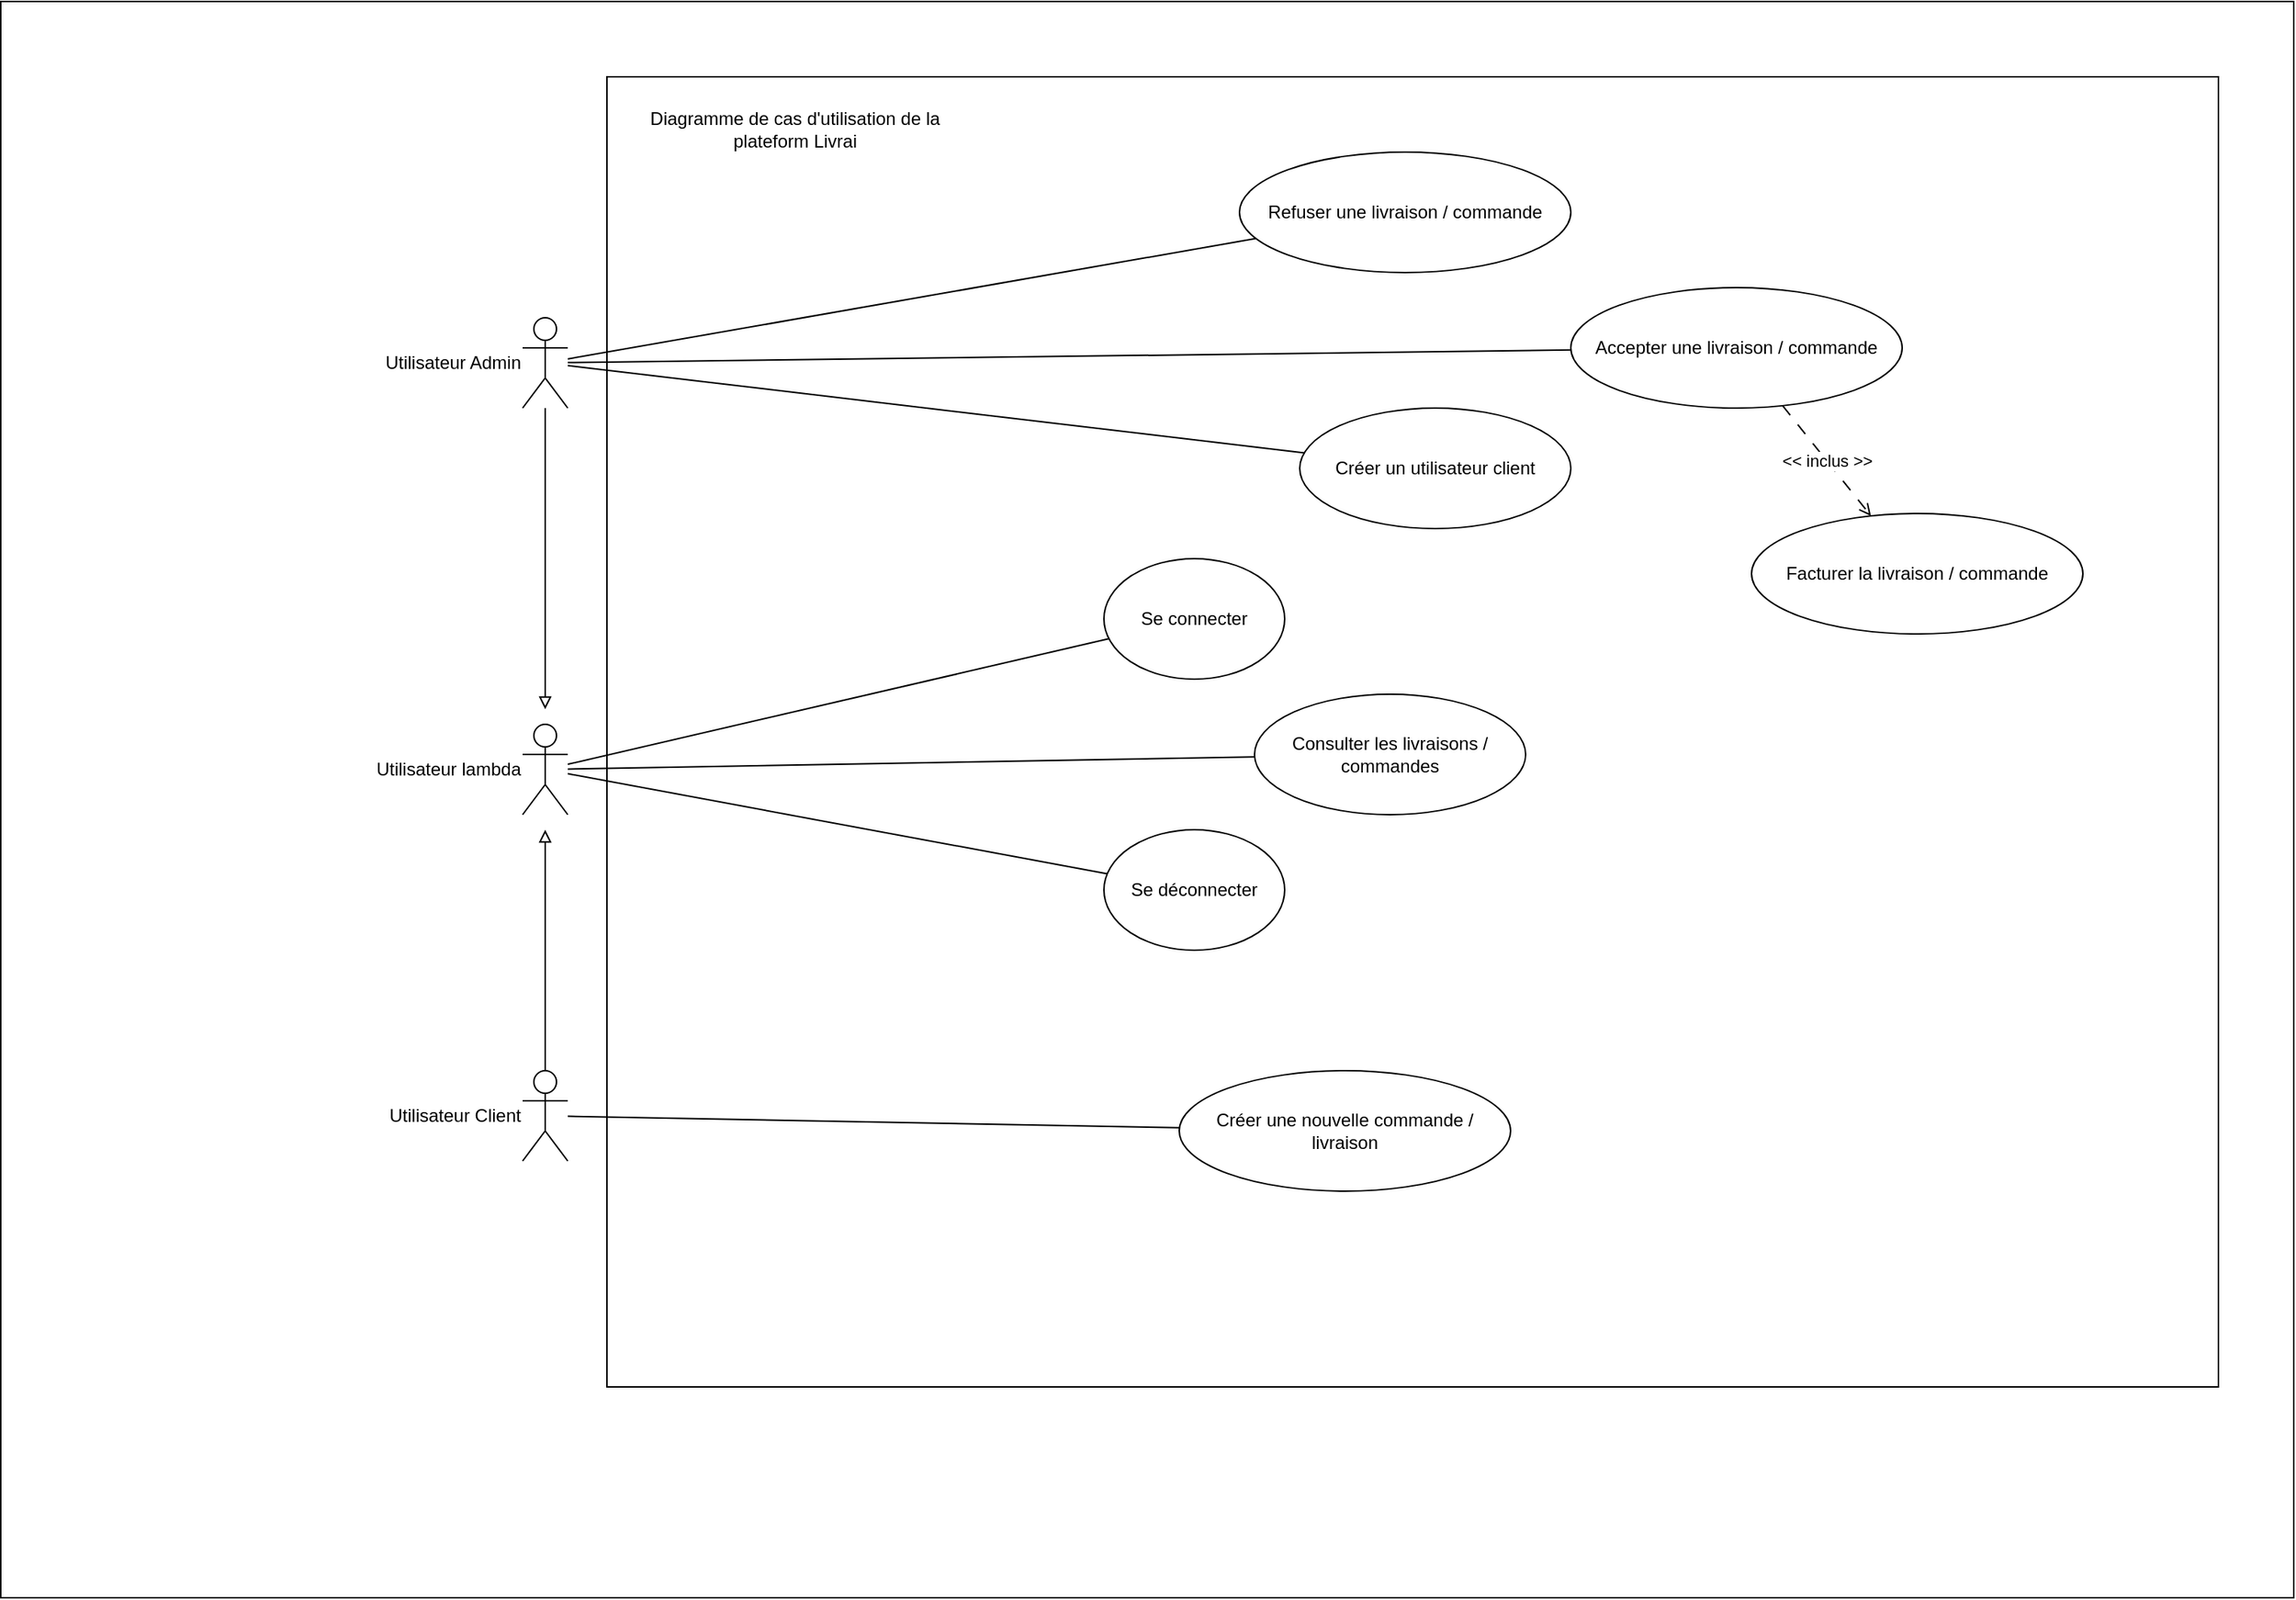 <mxfile version="28.0.6">
  <diagram name="Page-1" id="GBG653Br0PsMUs8cCVEf">
    <mxGraphModel dx="1109" dy="1626" grid="1" gridSize="10" guides="1" tooltips="1" connect="1" arrows="1" fold="1" page="1" pageScale="1" pageWidth="827" pageHeight="1169" math="0" shadow="0">
      <root>
        <mxCell id="0" />
        <mxCell id="1" parent="0" />
        <mxCell id="bqPcW-bE1SxX9tMtWcK8-1" value="" style="rounded=0;whiteSpace=wrap;html=1;movable=0;resizable=0;rotatable=0;deletable=0;editable=0;locked=1;connectable=0;" vertex="1" parent="1">
          <mxGeometry x="37.5" y="20" width="1522.5" height="1060" as="geometry" />
        </mxCell>
        <mxCell id="bqPcW-bE1SxX9tMtWcK8-24" value="" style="rounded=0;whiteSpace=wrap;html=1;" vertex="1" parent="1">
          <mxGeometry x="440" y="70" width="1070" height="870" as="geometry" />
        </mxCell>
        <mxCell id="bqPcW-bE1SxX9tMtWcK8-2" value="Utilisateur Admin" style="shape=umlActor;verticalLabelPosition=middle;verticalAlign=middle;html=1;labelPosition=left;align=right;" vertex="1" parent="1">
          <mxGeometry x="384" y="230" width="30" height="60" as="geometry" />
        </mxCell>
        <mxCell id="bqPcW-bE1SxX9tMtWcK8-3" value="Utilisateur Client" style="shape=umlActor;verticalLabelPosition=middle;verticalAlign=middle;html=1;align=right;labelPosition=left;" vertex="1" parent="1">
          <mxGeometry x="384" y="730" width="30" height="60" as="geometry" />
        </mxCell>
        <mxCell id="bqPcW-bE1SxX9tMtWcK8-4" value="Se connecter" style="ellipse;whiteSpace=wrap;html=1;" vertex="1" parent="1">
          <mxGeometry x="770" y="390" width="120" height="80" as="geometry" />
        </mxCell>
        <mxCell id="bqPcW-bE1SxX9tMtWcK8-5" value="Se déconnecter" style="ellipse;whiteSpace=wrap;html=1;" vertex="1" parent="1">
          <mxGeometry x="770" y="570" width="120" height="80" as="geometry" />
        </mxCell>
        <mxCell id="bqPcW-bE1SxX9tMtWcK8-6" value="Consulter les livraisons / commandes" style="ellipse;whiteSpace=wrap;html=1;" vertex="1" parent="1">
          <mxGeometry x="870" y="480" width="180" height="80" as="geometry" />
        </mxCell>
        <mxCell id="bqPcW-bE1SxX9tMtWcK8-7" value="Créer une nouvelle commande / livraison" style="ellipse;whiteSpace=wrap;html=1;" vertex="1" parent="1">
          <mxGeometry x="820" y="730" width="220" height="80" as="geometry" />
        </mxCell>
        <mxCell id="bqPcW-bE1SxX9tMtWcK8-8" value="Accepter une livraison / commande" style="ellipse;whiteSpace=wrap;html=1;" vertex="1" parent="1">
          <mxGeometry x="1080" y="210" width="220" height="80" as="geometry" />
        </mxCell>
        <mxCell id="bqPcW-bE1SxX9tMtWcK8-9" value="Refuser une livraison / commande" style="ellipse;whiteSpace=wrap;html=1;" vertex="1" parent="1">
          <mxGeometry x="860" y="120" width="220" height="80" as="geometry" />
        </mxCell>
        <mxCell id="bqPcW-bE1SxX9tMtWcK8-10" value="Facturer la livraison / commande" style="ellipse;whiteSpace=wrap;html=1;" vertex="1" parent="1">
          <mxGeometry x="1200" y="360" width="220" height="80" as="geometry" />
        </mxCell>
        <mxCell id="bqPcW-bE1SxX9tMtWcK8-11" value="" style="endArrow=none;html=1;rounded=0;" edge="1" parent="1" source="bqPcW-bE1SxX9tMtWcK8-2" target="bqPcW-bE1SxX9tMtWcK8-9">
          <mxGeometry width="50" height="50" relative="1" as="geometry">
            <mxPoint x="310" y="540" as="sourcePoint" />
            <mxPoint x="360" y="490" as="targetPoint" />
          </mxGeometry>
        </mxCell>
        <mxCell id="bqPcW-bE1SxX9tMtWcK8-12" value="" style="endArrow=none;html=1;rounded=0;" edge="1" parent="1" source="bqPcW-bE1SxX9tMtWcK8-2" target="bqPcW-bE1SxX9tMtWcK8-8">
          <mxGeometry width="50" height="50" relative="1" as="geometry">
            <mxPoint x="480" y="348" as="sourcePoint" />
            <mxPoint x="769" y="250" as="targetPoint" />
          </mxGeometry>
        </mxCell>
        <mxCell id="bqPcW-bE1SxX9tMtWcK8-13" value="" style="endArrow=none;html=1;rounded=0;" edge="1" parent="1" source="bqPcW-bE1SxX9tMtWcK8-17" target="bqPcW-bE1SxX9tMtWcK8-4">
          <mxGeometry width="50" height="50" relative="1" as="geometry">
            <mxPoint x="650" y="321" as="sourcePoint" />
            <mxPoint x="1067" y="290" as="targetPoint" />
          </mxGeometry>
        </mxCell>
        <mxCell id="bqPcW-bE1SxX9tMtWcK8-14" value="" style="endArrow=none;html=1;rounded=0;" edge="1" parent="1" source="bqPcW-bE1SxX9tMtWcK8-3" target="bqPcW-bE1SxX9tMtWcK8-7">
          <mxGeometry width="50" height="50" relative="1" as="geometry">
            <mxPoint x="490" y="420" as="sourcePoint" />
            <mxPoint x="677" y="542" as="targetPoint" />
          </mxGeometry>
        </mxCell>
        <mxCell id="bqPcW-bE1SxX9tMtWcK8-15" value="" style="endArrow=none;html=1;rounded=0;" edge="1" parent="1" source="bqPcW-bE1SxX9tMtWcK8-17" target="bqPcW-bE1SxX9tMtWcK8-6">
          <mxGeometry width="50" height="50" relative="1" as="geometry">
            <mxPoint x="540" y="770" as="sourcePoint" />
            <mxPoint x="748" y="838" as="targetPoint" />
          </mxGeometry>
        </mxCell>
        <mxCell id="bqPcW-bE1SxX9tMtWcK8-16" value="" style="endArrow=none;html=1;rounded=0;" edge="1" parent="1" source="bqPcW-bE1SxX9tMtWcK8-17" target="bqPcW-bE1SxX9tMtWcK8-5">
          <mxGeometry width="50" height="50" relative="1" as="geometry">
            <mxPoint x="420" y="550" as="sourcePoint" />
            <mxPoint x="514" y="728" as="targetPoint" />
          </mxGeometry>
        </mxCell>
        <mxCell id="bqPcW-bE1SxX9tMtWcK8-17" value="Utilisateur lambda" style="shape=umlActor;verticalLabelPosition=middle;verticalAlign=middle;html=1;align=right;labelPosition=left;" vertex="1" parent="1">
          <mxGeometry x="384" y="500" width="30" height="60" as="geometry" />
        </mxCell>
        <mxCell id="bqPcW-bE1SxX9tMtWcK8-19" value="Créer un utilisateur client" style="ellipse;whiteSpace=wrap;html=1;" vertex="1" parent="1">
          <mxGeometry x="900" y="290" width="180" height="80" as="geometry" />
        </mxCell>
        <mxCell id="bqPcW-bE1SxX9tMtWcK8-20" value="" style="endArrow=none;html=1;rounded=0;" edge="1" parent="1" source="bqPcW-bE1SxX9tMtWcK8-2" target="bqPcW-bE1SxX9tMtWcK8-19">
          <mxGeometry width="50" height="50" relative="1" as="geometry">
            <mxPoint x="580" y="291" as="sourcePoint" />
            <mxPoint x="997" y="260" as="targetPoint" />
          </mxGeometry>
        </mxCell>
        <mxCell id="bqPcW-bE1SxX9tMtWcK8-21" value="&amp;lt;&amp;lt; inclus&amp;nbsp;&amp;gt;&amp;gt;" style="endArrow=open;html=1;rounded=0;dashed=1;dashPattern=8 8;endFill=0;" edge="1" parent="1" source="bqPcW-bE1SxX9tMtWcK8-8" target="bqPcW-bE1SxX9tMtWcK8-10">
          <mxGeometry width="50" height="50" relative="1" as="geometry">
            <mxPoint x="460" y="380" as="sourcePoint" />
            <mxPoint x="510" y="330" as="targetPoint" />
          </mxGeometry>
        </mxCell>
        <mxCell id="bqPcW-bE1SxX9tMtWcK8-22" value="" style="endArrow=block;html=1;rounded=0;endFill=0;" edge="1" parent="1" source="bqPcW-bE1SxX9tMtWcK8-2">
          <mxGeometry width="50" height="50" relative="1" as="geometry">
            <mxPoint x="460" y="380" as="sourcePoint" />
            <mxPoint x="399" y="490" as="targetPoint" />
          </mxGeometry>
        </mxCell>
        <mxCell id="bqPcW-bE1SxX9tMtWcK8-23" value="" style="endArrow=block;html=1;rounded=0;endFill=0;" edge="1" parent="1" source="bqPcW-bE1SxX9tMtWcK8-3">
          <mxGeometry width="50" height="50" relative="1" as="geometry">
            <mxPoint x="320" y="400" as="sourcePoint" />
            <mxPoint x="399" y="570" as="targetPoint" />
          </mxGeometry>
        </mxCell>
        <mxCell id="bqPcW-bE1SxX9tMtWcK8-25" value="Diagramme de cas d&#39;utilisation de la plateform Livrai" style="text;html=1;align=center;verticalAlign=middle;whiteSpace=wrap;rounded=0;" vertex="1" parent="1">
          <mxGeometry x="450" y="80" width="230" height="50" as="geometry" />
        </mxCell>
      </root>
    </mxGraphModel>
  </diagram>
</mxfile>

